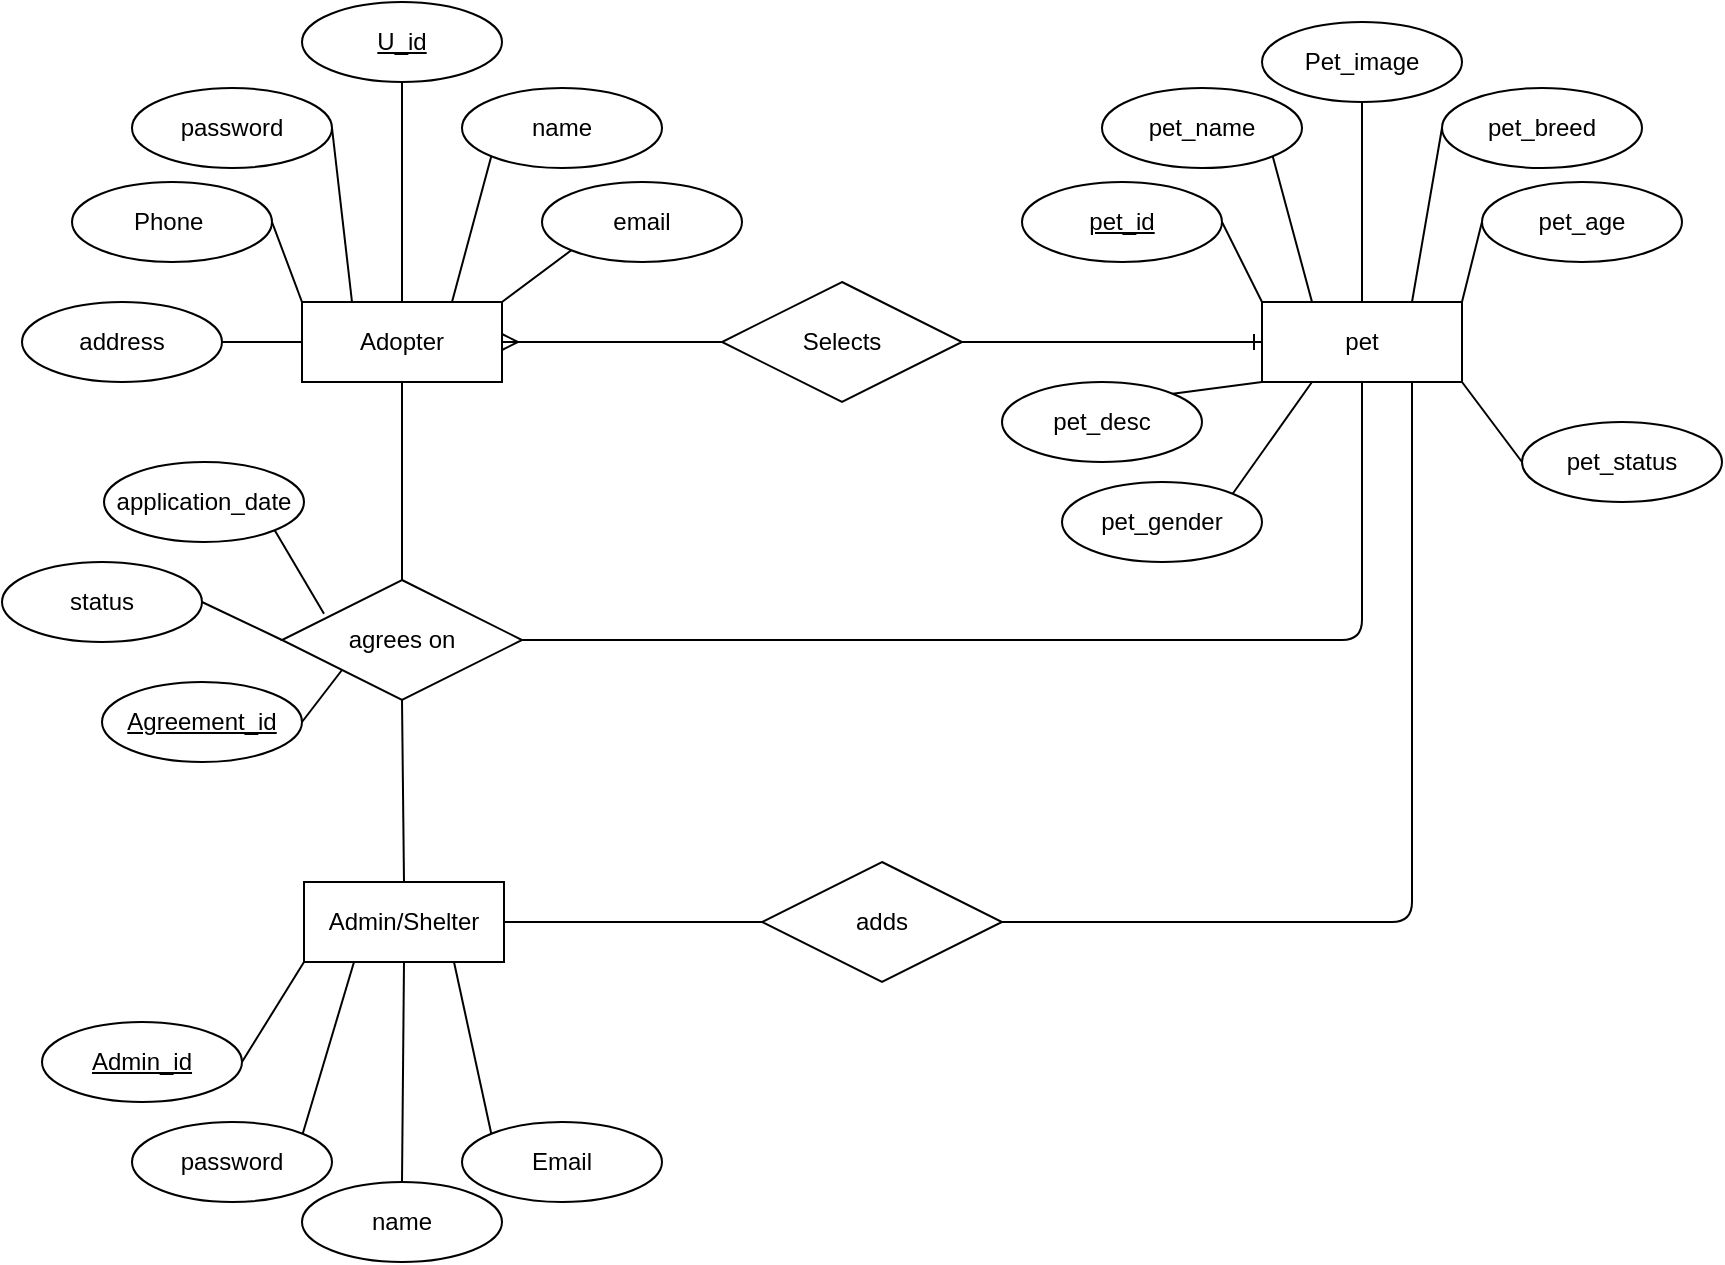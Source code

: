 <mxfile>
    <diagram id="ZgjMz42T586NVFPLtdmk" name="Page-1">
        <mxGraphModel dx="1592" dy="844" grid="1" gridSize="10" guides="1" tooltips="1" connect="1" arrows="1" fold="1" page="1" pageScale="1" pageWidth="850" pageHeight="1100" math="0" shadow="0">
            <root>
                <mxCell id="0"/>
                <mxCell id="1" parent="0"/>
                <mxCell id="6" value="pet" style="whiteSpace=wrap;html=1;align=center;" parent="1" vertex="1">
                    <mxGeometry x="920" y="160" width="100" height="40" as="geometry"/>
                </mxCell>
                <mxCell id="7" value="Adopter" style="whiteSpace=wrap;html=1;align=center;" parent="1" vertex="1">
                    <mxGeometry x="440" y="160" width="100" height="40" as="geometry"/>
                </mxCell>
                <mxCell id="15" value="pet_gender" style="ellipse;whiteSpace=wrap;html=1;align=center;" parent="1" vertex="1">
                    <mxGeometry x="820" y="250" width="100" height="40" as="geometry"/>
                </mxCell>
                <mxCell id="16" value="address" style="ellipse;whiteSpace=wrap;html=1;align=center;" parent="1" vertex="1">
                    <mxGeometry x="300" y="160" width="100" height="40" as="geometry"/>
                </mxCell>
                <mxCell id="20" value="Phone&amp;nbsp;" style="ellipse;whiteSpace=wrap;html=1;align=center;" parent="1" vertex="1">
                    <mxGeometry x="325" y="100" width="100" height="40" as="geometry"/>
                </mxCell>
                <mxCell id="21" value="password" style="ellipse;whiteSpace=wrap;html=1;align=center;" parent="1" vertex="1">
                    <mxGeometry x="355" y="53" width="100" height="40" as="geometry"/>
                </mxCell>
                <mxCell id="22" value="email" style="ellipse;whiteSpace=wrap;html=1;align=center;" parent="1" vertex="1">
                    <mxGeometry x="560" y="100" width="100" height="40" as="geometry"/>
                </mxCell>
                <mxCell id="23" value="name" style="ellipse;whiteSpace=wrap;html=1;align=center;" parent="1" vertex="1">
                    <mxGeometry x="520" y="53" width="100" height="40" as="geometry"/>
                </mxCell>
                <mxCell id="25" value="pet_name" style="ellipse;whiteSpace=wrap;html=1;align=center;" parent="1" vertex="1">
                    <mxGeometry x="840" y="53" width="100" height="40" as="geometry"/>
                </mxCell>
                <mxCell id="26" value="Pet_image" style="ellipse;whiteSpace=wrap;html=1;align=center;" parent="1" vertex="1">
                    <mxGeometry x="920" y="20" width="100" height="40" as="geometry"/>
                </mxCell>
                <mxCell id="27" value="pet_breed" style="ellipse;whiteSpace=wrap;html=1;align=center;" parent="1" vertex="1">
                    <mxGeometry x="1010" y="53" width="100" height="40" as="geometry"/>
                </mxCell>
                <mxCell id="35" value="pet_age" style="ellipse;whiteSpace=wrap;html=1;align=center;" parent="1" vertex="1">
                    <mxGeometry x="1030" y="100" width="100" height="40" as="geometry"/>
                </mxCell>
                <mxCell id="36" value="pet_desc" style="ellipse;whiteSpace=wrap;html=1;align=center;" parent="1" vertex="1">
                    <mxGeometry x="790" y="200" width="100" height="40" as="geometry"/>
                </mxCell>
                <mxCell id="37" value="pet_status" style="ellipse;whiteSpace=wrap;html=1;align=center;" parent="1" vertex="1">
                    <mxGeometry x="1050" y="220" width="100" height="40" as="geometry"/>
                </mxCell>
                <mxCell id="38" value="Selects" style="shape=rhombus;perimeter=rhombusPerimeter;whiteSpace=wrap;html=1;align=center;" parent="1" vertex="1">
                    <mxGeometry x="650" y="150" width="120" height="60" as="geometry"/>
                </mxCell>
                <mxCell id="39" value="agrees on" style="shape=rhombus;perimeter=rhombusPerimeter;whiteSpace=wrap;html=1;align=center;" parent="1" vertex="1">
                    <mxGeometry x="430" y="299" width="120" height="60" as="geometry"/>
                </mxCell>
                <mxCell id="40" value="U_id" style="ellipse;whiteSpace=wrap;html=1;align=center;fontStyle=4;" vertex="1" parent="1">
                    <mxGeometry x="440" y="10" width="100" height="40" as="geometry"/>
                </mxCell>
                <mxCell id="44" value="" style="endArrow=none;html=1;exitX=0;exitY=1;exitDx=0;exitDy=0;entryX=0.75;entryY=0;entryDx=0;entryDy=0;" edge="1" parent="1" source="23" target="7">
                    <mxGeometry width="50" height="50" relative="1" as="geometry">
                        <mxPoint x="370" y="240" as="sourcePoint"/>
                        <mxPoint x="440" y="260" as="targetPoint"/>
                    </mxGeometry>
                </mxCell>
                <mxCell id="46" value="" style="endArrow=none;html=1;exitX=0.5;exitY=1;exitDx=0;exitDy=0;entryX=0.5;entryY=0;entryDx=0;entryDy=0;" edge="1" parent="1" source="40" target="7">
                    <mxGeometry width="50" height="50" relative="1" as="geometry">
                        <mxPoint x="380" y="200" as="sourcePoint"/>
                        <mxPoint x="450" y="220" as="targetPoint"/>
                    </mxGeometry>
                </mxCell>
                <mxCell id="47" value="" style="endArrow=none;html=1;exitX=1;exitY=0;exitDx=0;exitDy=0;entryX=0;entryY=1;entryDx=0;entryDy=0;" edge="1" parent="1" source="7" target="22">
                    <mxGeometry width="50" height="50" relative="1" as="geometry">
                        <mxPoint x="390" y="260" as="sourcePoint"/>
                        <mxPoint x="460" y="280" as="targetPoint"/>
                    </mxGeometry>
                </mxCell>
                <mxCell id="49" value="" style="endArrow=none;html=1;exitX=0.25;exitY=0;exitDx=0;exitDy=0;entryX=1;entryY=0.5;entryDx=0;entryDy=0;" edge="1" parent="1" source="7" target="21">
                    <mxGeometry width="50" height="50" relative="1" as="geometry">
                        <mxPoint x="410" y="280" as="sourcePoint"/>
                        <mxPoint x="610" y="150" as="targetPoint"/>
                    </mxGeometry>
                </mxCell>
                <mxCell id="50" value="" style="endArrow=none;html=1;entryX=1;entryY=0.5;entryDx=0;entryDy=0;exitX=0;exitY=0;exitDx=0;exitDy=0;" edge="1" parent="1" source="7" target="20">
                    <mxGeometry width="50" height="50" relative="1" as="geometry">
                        <mxPoint x="1370" y="260" as="sourcePoint"/>
                        <mxPoint x="1420" y="210" as="targetPoint"/>
                    </mxGeometry>
                </mxCell>
                <mxCell id="54" value="" style="endArrow=none;html=1;exitX=1;exitY=0.5;exitDx=0;exitDy=0;entryX=0;entryY=0.5;entryDx=0;entryDy=0;" edge="1" parent="1" source="16" target="7">
                    <mxGeometry width="50" height="50" relative="1" as="geometry">
                        <mxPoint x="410" y="260" as="sourcePoint"/>
                        <mxPoint x="480" y="280" as="targetPoint"/>
                    </mxGeometry>
                </mxCell>
                <mxCell id="55" value="" style="endArrow=none;html=1;exitX=0.5;exitY=1;exitDx=0;exitDy=0;entryX=0.5;entryY=0;entryDx=0;entryDy=0;" edge="1" parent="1" source="26" target="6">
                    <mxGeometry width="50" height="50" relative="1" as="geometry">
                        <mxPoint x="1120" y="240" as="sourcePoint"/>
                        <mxPoint x="1190" y="260" as="targetPoint"/>
                    </mxGeometry>
                </mxCell>
                <mxCell id="56" value="" style="endArrow=none;html=1;entryX=1;entryY=1;entryDx=0;entryDy=0;exitX=0.25;exitY=0;exitDx=0;exitDy=0;" edge="1" parent="1" source="6" target="25">
                    <mxGeometry width="50" height="50" relative="1" as="geometry">
                        <mxPoint x="900" y="390" as="sourcePoint"/>
                        <mxPoint x="950" y="340" as="targetPoint"/>
                    </mxGeometry>
                </mxCell>
                <mxCell id="57" value="" style="endArrow=none;html=1;entryX=1;entryY=0.5;entryDx=0;entryDy=0;exitX=0;exitY=0;exitDx=0;exitDy=0;" edge="1" parent="1" source="6" target="71">
                    <mxGeometry width="50" height="50" relative="1" as="geometry">
                        <mxPoint x="900" y="390" as="sourcePoint"/>
                        <mxPoint x="901" y="113" as="targetPoint"/>
                    </mxGeometry>
                </mxCell>
                <mxCell id="60" value="" style="edgeStyle=entityRelationEdgeStyle;fontSize=12;html=1;endArrow=ERmany;exitX=0;exitY=0.5;exitDx=0;exitDy=0;entryX=1;entryY=0.5;entryDx=0;entryDy=0;" edge="1" parent="1" source="38" target="7">
                    <mxGeometry width="100" height="100" relative="1" as="geometry">
                        <mxPoint x="650" y="180" as="sourcePoint"/>
                        <mxPoint x="560" y="210" as="targetPoint"/>
                    </mxGeometry>
                </mxCell>
                <mxCell id="61" value="" style="edgeStyle=entityRelationEdgeStyle;fontSize=12;html=1;endArrow=ERone;endFill=1;entryX=0;entryY=0.5;entryDx=0;entryDy=0;exitX=1;exitY=0.5;exitDx=0;exitDy=0;" edge="1" parent="1" source="38" target="6">
                    <mxGeometry width="100" height="100" relative="1" as="geometry">
                        <mxPoint x="790" y="290" as="sourcePoint"/>
                        <mxPoint x="890" y="190" as="targetPoint"/>
                    </mxGeometry>
                </mxCell>
                <mxCell id="66" value="" style="endArrow=none;html=1;entryX=0.25;entryY=1;entryDx=0;entryDy=0;exitX=1;exitY=0;exitDx=0;exitDy=0;" edge="1" parent="1" source="15" target="6">
                    <mxGeometry width="50" height="50" relative="1" as="geometry">
                        <mxPoint x="700" y="450" as="sourcePoint"/>
                        <mxPoint x="750" y="400" as="targetPoint"/>
                    </mxGeometry>
                </mxCell>
                <mxCell id="67" value="" style="endArrow=none;html=1;entryX=1;entryY=1;entryDx=0;entryDy=0;exitX=0;exitY=0.5;exitDx=0;exitDy=0;" edge="1" parent="1" source="37" target="6">
                    <mxGeometry width="50" height="50" relative="1" as="geometry">
                        <mxPoint x="1070" y="240" as="sourcePoint"/>
                        <mxPoint x="950" y="210" as="targetPoint"/>
                    </mxGeometry>
                </mxCell>
                <mxCell id="68" value="" style="endArrow=none;html=1;entryX=0;entryY=1;entryDx=0;entryDy=0;exitX=1;exitY=0;exitDx=0;exitDy=0;" edge="1" parent="1" source="36" target="6">
                    <mxGeometry width="50" height="50" relative="1" as="geometry">
                        <mxPoint x="900" y="260" as="sourcePoint"/>
                        <mxPoint x="950" y="210" as="targetPoint"/>
                    </mxGeometry>
                </mxCell>
                <mxCell id="69" value="" style="endArrow=none;html=1;entryX=0;entryY=0.5;entryDx=0;entryDy=0;exitX=1;exitY=0;exitDx=0;exitDy=0;" edge="1" parent="1" source="6" target="35">
                    <mxGeometry width="50" height="50" relative="1" as="geometry">
                        <mxPoint x="900" y="260" as="sourcePoint"/>
                        <mxPoint x="950" y="210" as="targetPoint"/>
                    </mxGeometry>
                </mxCell>
                <mxCell id="70" value="" style="endArrow=none;html=1;entryX=0;entryY=0.5;entryDx=0;entryDy=0;exitX=0.75;exitY=0;exitDx=0;exitDy=0;" edge="1" parent="1" source="6" target="27">
                    <mxGeometry width="50" height="50" relative="1" as="geometry">
                        <mxPoint x="900" y="260" as="sourcePoint"/>
                        <mxPoint x="950" y="210" as="targetPoint"/>
                    </mxGeometry>
                </mxCell>
                <mxCell id="71" value="pet_id" style="ellipse;whiteSpace=wrap;html=1;align=center;fontStyle=4;" vertex="1" parent="1">
                    <mxGeometry x="800" y="100" width="100" height="40" as="geometry"/>
                </mxCell>
                <mxCell id="90" value="Admin/Shelter" style="whiteSpace=wrap;html=1;align=center;" vertex="1" parent="1">
                    <mxGeometry x="441" y="450" width="100" height="40" as="geometry"/>
                </mxCell>
                <mxCell id="91" value="Admin_id" style="ellipse;whiteSpace=wrap;html=1;align=center;fontStyle=4;" vertex="1" parent="1">
                    <mxGeometry x="310" y="520" width="100" height="40" as="geometry"/>
                </mxCell>
                <mxCell id="92" value="Email" style="ellipse;whiteSpace=wrap;html=1;align=center;" vertex="1" parent="1">
                    <mxGeometry x="520" y="570" width="100" height="40" as="geometry"/>
                </mxCell>
                <mxCell id="93" value="password" style="ellipse;whiteSpace=wrap;html=1;align=center;" vertex="1" parent="1">
                    <mxGeometry x="355" y="570" width="100" height="40" as="geometry"/>
                </mxCell>
                <mxCell id="94" value="name" style="ellipse;whiteSpace=wrap;html=1;align=center;" vertex="1" parent="1">
                    <mxGeometry x="440" y="600" width="100" height="40" as="geometry"/>
                </mxCell>
                <mxCell id="95" value="" style="endArrow=none;html=1;entryX=1;entryY=0.5;entryDx=0;entryDy=0;exitX=0;exitY=0.5;exitDx=0;exitDy=0;" edge="1" parent="1" source="39" target="103">
                    <mxGeometry width="50" height="50" relative="1" as="geometry">
                        <mxPoint x="860" y="490" as="sourcePoint"/>
                        <mxPoint x="910" y="440" as="targetPoint"/>
                    </mxGeometry>
                </mxCell>
                <mxCell id="96" value="" style="endArrow=none;html=1;entryX=1;entryY=1;entryDx=0;entryDy=0;exitX=0.175;exitY=0.282;exitDx=0;exitDy=0;exitPerimeter=0;" edge="1" parent="1" source="39" target="102">
                    <mxGeometry width="50" height="50" relative="1" as="geometry">
                        <mxPoint x="860" y="490" as="sourcePoint"/>
                        <mxPoint x="910" y="440" as="targetPoint"/>
                    </mxGeometry>
                </mxCell>
                <mxCell id="97" value="" style="endArrow=none;html=1;entryX=1;entryY=0.5;entryDx=0;entryDy=0;exitX=0;exitY=1;exitDx=0;exitDy=0;" edge="1" parent="1" source="90" target="91">
                    <mxGeometry width="50" height="50" relative="1" as="geometry">
                        <mxPoint x="860" y="490" as="sourcePoint"/>
                        <mxPoint x="910" y="440" as="targetPoint"/>
                    </mxGeometry>
                </mxCell>
                <mxCell id="99" value="" style="endArrow=none;html=1;exitX=1;exitY=0.5;exitDx=0;exitDy=0;entryX=0.5;entryY=1;entryDx=0;entryDy=0;" edge="1" parent="1" source="39" target="6">
                    <mxGeometry width="50" height="50" relative="1" as="geometry">
                        <mxPoint x="690" y="380" as="sourcePoint"/>
                        <mxPoint x="740" y="330" as="targetPoint"/>
                        <Array as="points">
                            <mxPoint x="970" y="329"/>
                        </Array>
                    </mxGeometry>
                </mxCell>
                <mxCell id="100" value="" style="endArrow=none;html=1;entryX=0.5;entryY=1;entryDx=0;entryDy=0;exitX=0.5;exitY=0;exitDx=0;exitDy=0;" edge="1" parent="1" source="90" target="39">
                    <mxGeometry width="50" height="50" relative="1" as="geometry">
                        <mxPoint x="690" y="380" as="sourcePoint"/>
                        <mxPoint x="740" y="330" as="targetPoint"/>
                    </mxGeometry>
                </mxCell>
                <mxCell id="101" value="" style="endArrow=none;html=1;entryX=0.5;entryY=1;entryDx=0;entryDy=0;exitX=0.5;exitY=0;exitDx=0;exitDy=0;" edge="1" parent="1" source="39" target="7">
                    <mxGeometry width="50" height="50" relative="1" as="geometry">
                        <mxPoint x="690" y="380" as="sourcePoint"/>
                        <mxPoint x="740" y="330" as="targetPoint"/>
                    </mxGeometry>
                </mxCell>
                <mxCell id="102" value="application_date" style="ellipse;whiteSpace=wrap;html=1;align=center;" vertex="1" parent="1">
                    <mxGeometry x="341" y="240" width="100" height="40" as="geometry"/>
                </mxCell>
                <mxCell id="103" value="status" style="ellipse;whiteSpace=wrap;html=1;align=center;" vertex="1" parent="1">
                    <mxGeometry x="290" y="290" width="100" height="40" as="geometry"/>
                </mxCell>
                <mxCell id="104" value="Agreement_id" style="ellipse;whiteSpace=wrap;html=1;align=center;fontStyle=4;" vertex="1" parent="1">
                    <mxGeometry x="340" y="350" width="100" height="40" as="geometry"/>
                </mxCell>
                <mxCell id="105" value="" style="endArrow=none;html=1;exitX=1;exitY=0.5;exitDx=0;exitDy=0;entryX=0;entryY=1;entryDx=0;entryDy=0;" edge="1" parent="1" source="104" target="39">
                    <mxGeometry width="50" height="50" relative="1" as="geometry">
                        <mxPoint x="630" y="390" as="sourcePoint"/>
                        <mxPoint x="680" y="340" as="targetPoint"/>
                    </mxGeometry>
                </mxCell>
                <mxCell id="106" value="" style="endArrow=none;html=1;exitX=0.75;exitY=1;exitDx=0;exitDy=0;entryX=0;entryY=0;entryDx=0;entryDy=0;" edge="1" parent="1" source="90" target="92">
                    <mxGeometry width="50" height="50" relative="1" as="geometry">
                        <mxPoint x="630" y="390" as="sourcePoint"/>
                        <mxPoint x="680" y="340" as="targetPoint"/>
                        <Array as="points"/>
                    </mxGeometry>
                </mxCell>
                <mxCell id="107" value="" style="endArrow=none;html=1;entryX=0.5;entryY=0;entryDx=0;entryDy=0;exitX=0.5;exitY=1;exitDx=0;exitDy=0;" edge="1" parent="1" source="90" target="94">
                    <mxGeometry width="50" height="50" relative="1" as="geometry">
                        <mxPoint x="479" y="491" as="sourcePoint"/>
                        <mxPoint x="680" y="340" as="targetPoint"/>
                    </mxGeometry>
                </mxCell>
                <mxCell id="108" value="" style="endArrow=none;html=1;exitX=1;exitY=0;exitDx=0;exitDy=0;entryX=0.25;entryY=1;entryDx=0;entryDy=0;" edge="1" parent="1" source="93" target="90">
                    <mxGeometry width="50" height="50" relative="1" as="geometry">
                        <mxPoint x="630" y="390" as="sourcePoint"/>
                        <mxPoint x="680" y="340" as="targetPoint"/>
                    </mxGeometry>
                </mxCell>
                <mxCell id="109" value="adds" style="shape=rhombus;perimeter=rhombusPerimeter;whiteSpace=wrap;html=1;align=center;" vertex="1" parent="1">
                    <mxGeometry x="670" y="440" width="120" height="60" as="geometry"/>
                </mxCell>
                <mxCell id="112" value="" style="endArrow=none;html=1;entryX=0.75;entryY=1;entryDx=0;entryDy=0;exitX=1;exitY=0.5;exitDx=0;exitDy=0;" edge="1" parent="1" source="109" target="6">
                    <mxGeometry width="50" height="50" relative="1" as="geometry">
                        <mxPoint x="790" y="330" as="sourcePoint"/>
                        <mxPoint x="840" y="280" as="targetPoint"/>
                        <Array as="points">
                            <mxPoint x="995" y="470"/>
                        </Array>
                    </mxGeometry>
                </mxCell>
                <mxCell id="113" value="" style="endArrow=none;html=1;exitX=0;exitY=0.5;exitDx=0;exitDy=0;entryX=1;entryY=0.5;entryDx=0;entryDy=0;" edge="1" parent="1" source="109" target="90">
                    <mxGeometry width="50" height="50" relative="1" as="geometry">
                        <mxPoint x="790" y="330" as="sourcePoint"/>
                        <mxPoint x="840" y="280" as="targetPoint"/>
                    </mxGeometry>
                </mxCell>
            </root>
        </mxGraphModel>
    </diagram>
</mxfile>
